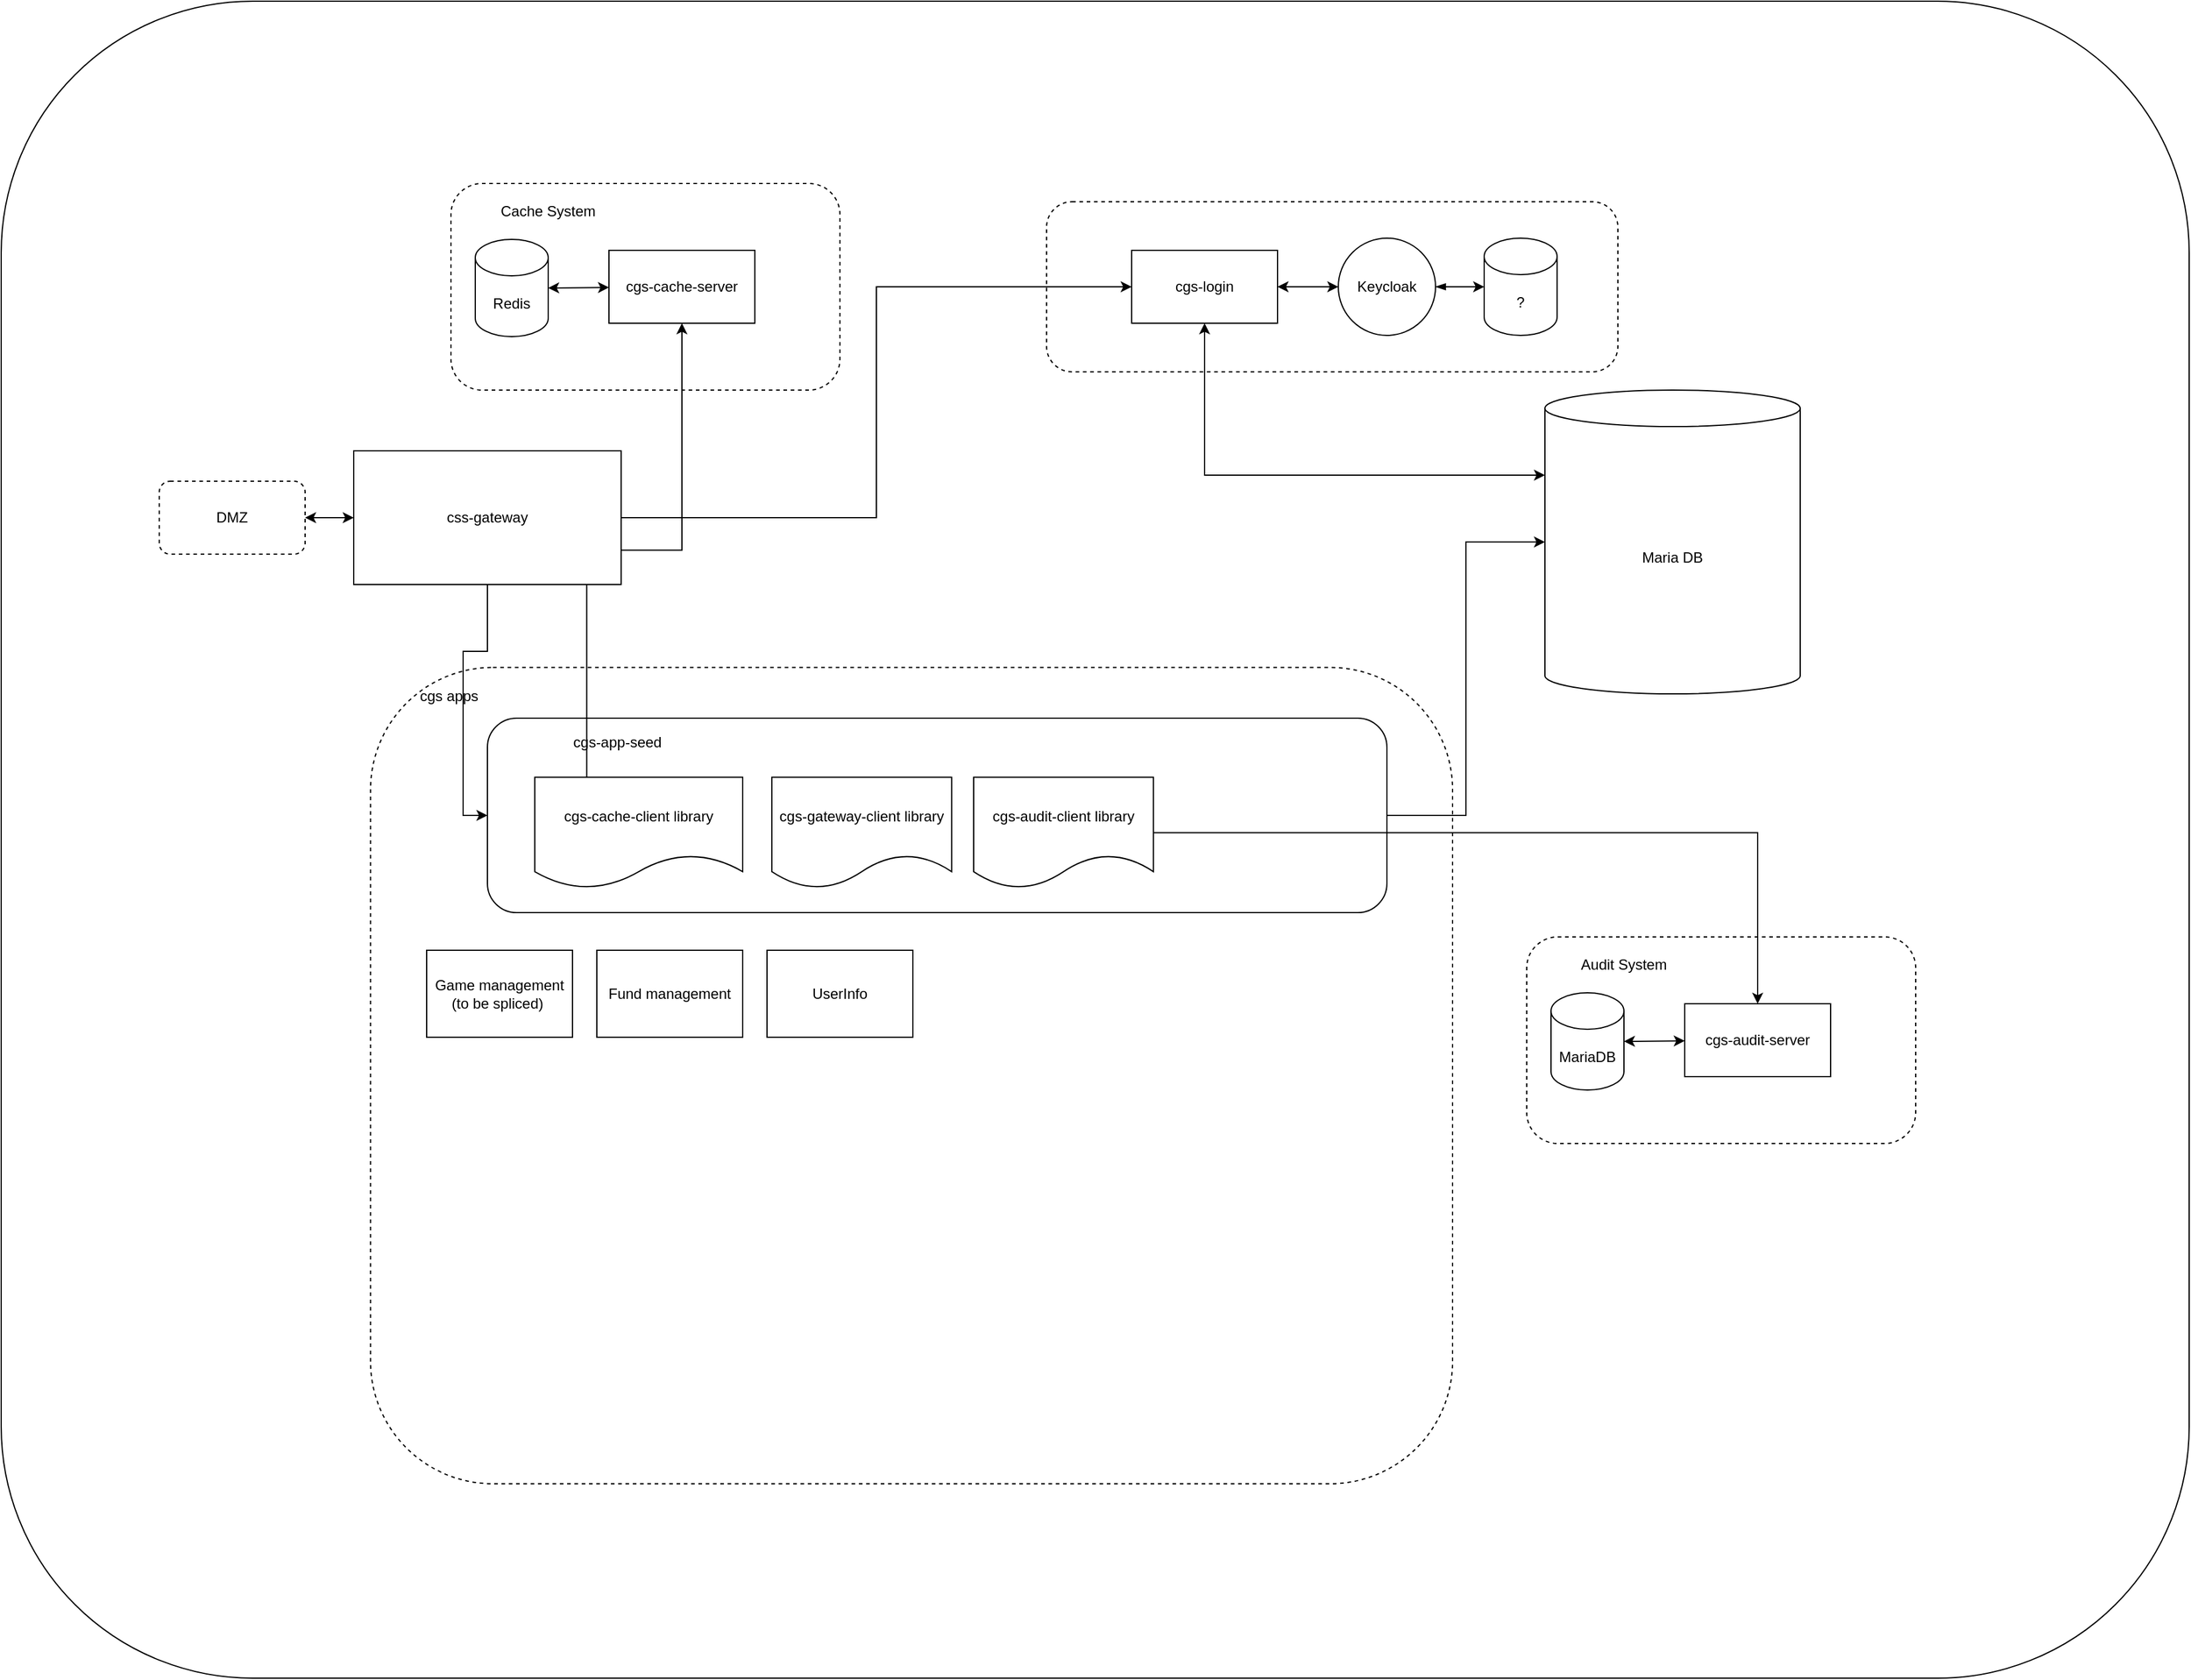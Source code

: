 <mxfile version="23.1.1" type="github">
  <diagram name="Page-1" id="SeCwqlmR22i1hAEwZQBu">
    <mxGraphModel dx="2103" dy="2238" grid="1" gridSize="10" guides="1" tooltips="1" connect="1" arrows="1" fold="1" page="1" pageScale="1" pageWidth="827" pageHeight="1169" math="0" shadow="0">
      <root>
        <mxCell id="0" />
        <mxCell id="1" parent="0" />
        <mxCell id="2Ev7zoqdlqUbOZQc-U9r-55" value="" style="rounded=1;whiteSpace=wrap;html=1;" vertex="1" parent="1">
          <mxGeometry x="-220" y="-130" width="1800" height="1380" as="geometry" />
        </mxCell>
        <mxCell id="2Ev7zoqdlqUbOZQc-U9r-3" value="" style="group" vertex="1" connectable="0" parent="1">
          <mxGeometry x="150" y="20" width="320" height="170" as="geometry" />
        </mxCell>
        <mxCell id="2Ev7zoqdlqUbOZQc-U9r-19" value="" style="group" vertex="1" connectable="0" parent="2Ev7zoqdlqUbOZQc-U9r-3">
          <mxGeometry width="320" height="170" as="geometry" />
        </mxCell>
        <mxCell id="2Ev7zoqdlqUbOZQc-U9r-1" value="" style="rounded=1;whiteSpace=wrap;html=1;dashed=1;" vertex="1" parent="2Ev7zoqdlqUbOZQc-U9r-19">
          <mxGeometry width="320" height="170" as="geometry" />
        </mxCell>
        <mxCell id="2Ev7zoqdlqUbOZQc-U9r-2" value="Cache System" style="text;html=1;strokeColor=none;fillColor=none;align=center;verticalAlign=middle;whiteSpace=wrap;rounded=0;" vertex="1" parent="2Ev7zoqdlqUbOZQc-U9r-19">
          <mxGeometry width="160" height="46.364" as="geometry" />
        </mxCell>
        <mxCell id="2Ev7zoqdlqUbOZQc-U9r-4" value="Redis" style="shape=cylinder3;whiteSpace=wrap;html=1;boundedLbl=1;backgroundOutline=1;size=15;" vertex="1" parent="2Ev7zoqdlqUbOZQc-U9r-19">
          <mxGeometry x="20" y="46" width="60" height="80" as="geometry" />
        </mxCell>
        <mxCell id="2Ev7zoqdlqUbOZQc-U9r-5" value="cgs-cache-server" style="rounded=0;whiteSpace=wrap;html=1;" vertex="1" parent="2Ev7zoqdlqUbOZQc-U9r-19">
          <mxGeometry x="130" y="55" width="120" height="60" as="geometry" />
        </mxCell>
        <mxCell id="2Ev7zoqdlqUbOZQc-U9r-6" style="rounded=0;orthogonalLoop=1;jettySize=auto;html=1;entryX=1;entryY=0.5;entryDx=0;entryDy=0;entryPerimeter=0;startArrow=classic;startFill=1;" edge="1" parent="2Ev7zoqdlqUbOZQc-U9r-19" source="2Ev7zoqdlqUbOZQc-U9r-5" target="2Ev7zoqdlqUbOZQc-U9r-4">
          <mxGeometry relative="1" as="geometry" />
        </mxCell>
        <mxCell id="2Ev7zoqdlqUbOZQc-U9r-9" value="" style="group" vertex="1" connectable="0" parent="1">
          <mxGeometry x="1035" y="640" width="320" height="170" as="geometry" />
        </mxCell>
        <mxCell id="2Ev7zoqdlqUbOZQc-U9r-10" value="" style="rounded=1;whiteSpace=wrap;html=1;dashed=1;" vertex="1" parent="2Ev7zoqdlqUbOZQc-U9r-9">
          <mxGeometry width="320" height="170" as="geometry" />
        </mxCell>
        <mxCell id="2Ev7zoqdlqUbOZQc-U9r-11" value="Audit System" style="text;html=1;strokeColor=none;fillColor=none;align=center;verticalAlign=middle;whiteSpace=wrap;rounded=0;" vertex="1" parent="2Ev7zoqdlqUbOZQc-U9r-9">
          <mxGeometry width="160" height="46.364" as="geometry" />
        </mxCell>
        <mxCell id="2Ev7zoqdlqUbOZQc-U9r-12" value="MariaDB" style="shape=cylinder3;whiteSpace=wrap;html=1;boundedLbl=1;backgroundOutline=1;size=15;" vertex="1" parent="2Ev7zoqdlqUbOZQc-U9r-9">
          <mxGeometry x="20" y="46" width="60" height="80" as="geometry" />
        </mxCell>
        <mxCell id="2Ev7zoqdlqUbOZQc-U9r-13" value="cgs-audit-server" style="rounded=0;whiteSpace=wrap;html=1;" vertex="1" parent="2Ev7zoqdlqUbOZQc-U9r-9">
          <mxGeometry x="130" y="55" width="120" height="60" as="geometry" />
        </mxCell>
        <mxCell id="2Ev7zoqdlqUbOZQc-U9r-14" style="rounded=0;orthogonalLoop=1;jettySize=auto;html=1;entryX=1;entryY=0.5;entryDx=0;entryDy=0;entryPerimeter=0;startArrow=classic;startFill=1;" edge="1" parent="2Ev7zoqdlqUbOZQc-U9r-9" source="2Ev7zoqdlqUbOZQc-U9r-13" target="2Ev7zoqdlqUbOZQc-U9r-12">
          <mxGeometry relative="1" as="geometry" />
        </mxCell>
        <mxCell id="2Ev7zoqdlqUbOZQc-U9r-17" value="" style="group" vertex="1" connectable="0" parent="1">
          <mxGeometry x="100" y="460" width="874" height="630" as="geometry" />
        </mxCell>
        <mxCell id="2Ev7zoqdlqUbOZQc-U9r-40" value="" style="rounded=1;whiteSpace=wrap;html=1;dashed=1;" vertex="1" parent="2Ev7zoqdlqUbOZQc-U9r-17">
          <mxGeometry x="-16.19" y="-41.77" width="890.19" height="671.77" as="geometry" />
        </mxCell>
        <mxCell id="2Ev7zoqdlqUbOZQc-U9r-41" value="" style="group" vertex="1" connectable="0" parent="2Ev7zoqdlqUbOZQc-U9r-17">
          <mxGeometry x="80" width="740" height="160" as="geometry" />
        </mxCell>
        <mxCell id="2Ev7zoqdlqUbOZQc-U9r-15" value="" style="rounded=1;whiteSpace=wrap;html=1;" vertex="1" parent="2Ev7zoqdlqUbOZQc-U9r-41">
          <mxGeometry width="740" height="160.0" as="geometry" />
        </mxCell>
        <mxCell id="2Ev7zoqdlqUbOZQc-U9r-16" value="cgs-app-seed" style="text;html=1;strokeColor=none;fillColor=none;align=center;verticalAlign=middle;whiteSpace=wrap;rounded=0;" vertex="1" parent="2Ev7zoqdlqUbOZQc-U9r-41">
          <mxGeometry y="2.857" width="214.211" height="34.286" as="geometry" />
        </mxCell>
        <mxCell id="2Ev7zoqdlqUbOZQc-U9r-22" value="cgs-cache-client library" style="shape=document;whiteSpace=wrap;html=1;boundedLbl=1;" vertex="1" parent="2Ev7zoqdlqUbOZQc-U9r-41">
          <mxGeometry x="38.95" y="48.57" width="171.05" height="91.43" as="geometry" />
        </mxCell>
        <mxCell id="2Ev7zoqdlqUbOZQc-U9r-23" value="cgs-audit-client library" style="shape=document;whiteSpace=wrap;html=1;boundedLbl=1;" vertex="1" parent="2Ev7zoqdlqUbOZQc-U9r-41">
          <mxGeometry x="400" y="48.57" width="147.89" height="91.43" as="geometry" />
        </mxCell>
        <mxCell id="2Ev7zoqdlqUbOZQc-U9r-54" value="cgs-gateway-client library" style="shape=document;whiteSpace=wrap;html=1;boundedLbl=1;" vertex="1" parent="2Ev7zoqdlqUbOZQc-U9r-41">
          <mxGeometry x="234" y="48.57" width="147.89" height="91.43" as="geometry" />
        </mxCell>
        <mxCell id="2Ev7zoqdlqUbOZQc-U9r-42" value="cgs apps" style="text;html=1;strokeColor=none;fillColor=none;align=center;verticalAlign=middle;whiteSpace=wrap;rounded=0;" vertex="1" parent="2Ev7zoqdlqUbOZQc-U9r-17">
          <mxGeometry y="-35.806" width="97.111" height="35.806" as="geometry" />
        </mxCell>
        <mxCell id="2Ev7zoqdlqUbOZQc-U9r-43" value="Game management (to be spliced)&amp;nbsp;" style="rounded=0;whiteSpace=wrap;html=1;" vertex="1" parent="2Ev7zoqdlqUbOZQc-U9r-17">
          <mxGeometry x="30" y="190.968" width="120" height="71.613" as="geometry" />
        </mxCell>
        <mxCell id="2Ev7zoqdlqUbOZQc-U9r-44" value="Fund management" style="rounded=0;whiteSpace=wrap;html=1;" vertex="1" parent="2Ev7zoqdlqUbOZQc-U9r-17">
          <mxGeometry x="170" y="190.968" width="120" height="71.613" as="geometry" />
        </mxCell>
        <mxCell id="2Ev7zoqdlqUbOZQc-U9r-45" value="UserInfo" style="rounded=0;whiteSpace=wrap;html=1;" vertex="1" parent="2Ev7zoqdlqUbOZQc-U9r-17">
          <mxGeometry x="310" y="190.968" width="120" height="71.613" as="geometry" />
        </mxCell>
        <mxCell id="2Ev7zoqdlqUbOZQc-U9r-24" style="edgeStyle=orthogonalEdgeStyle;rounded=0;orthogonalLoop=1;jettySize=auto;html=1;exitX=0.25;exitY=0;exitDx=0;exitDy=0;entryX=0.5;entryY=1;entryDx=0;entryDy=0;" edge="1" parent="1" source="2Ev7zoqdlqUbOZQc-U9r-22" target="2Ev7zoqdlqUbOZQc-U9r-5">
          <mxGeometry relative="1" as="geometry" />
        </mxCell>
        <mxCell id="2Ev7zoqdlqUbOZQc-U9r-25" style="edgeStyle=orthogonalEdgeStyle;rounded=0;orthogonalLoop=1;jettySize=auto;html=1;" edge="1" parent="1" source="2Ev7zoqdlqUbOZQc-U9r-23" target="2Ev7zoqdlqUbOZQc-U9r-13">
          <mxGeometry relative="1" as="geometry" />
        </mxCell>
        <mxCell id="2Ev7zoqdlqUbOZQc-U9r-33" value="" style="group" vertex="1" connectable="0" parent="1">
          <mxGeometry x="640" y="35" width="470" height="140" as="geometry" />
        </mxCell>
        <mxCell id="2Ev7zoqdlqUbOZQc-U9r-26" value="" style="rounded=1;whiteSpace=wrap;html=1;dashed=1;" vertex="1" parent="2Ev7zoqdlqUbOZQc-U9r-33">
          <mxGeometry width="470" height="140" as="geometry" />
        </mxCell>
        <mxCell id="2Ev7zoqdlqUbOZQc-U9r-27" value="?" style="shape=cylinder3;whiteSpace=wrap;html=1;boundedLbl=1;backgroundOutline=1;size=15;" vertex="1" parent="2Ev7zoqdlqUbOZQc-U9r-33">
          <mxGeometry x="360" y="30" width="60" height="80" as="geometry" />
        </mxCell>
        <mxCell id="2Ev7zoqdlqUbOZQc-U9r-29" value="Keycloak" style="ellipse;whiteSpace=wrap;html=1;aspect=fixed;" vertex="1" parent="2Ev7zoqdlqUbOZQc-U9r-33">
          <mxGeometry x="240" y="30" width="80" height="80" as="geometry" />
        </mxCell>
        <mxCell id="2Ev7zoqdlqUbOZQc-U9r-31" value="cgs-login" style="rounded=0;whiteSpace=wrap;html=1;" vertex="1" parent="2Ev7zoqdlqUbOZQc-U9r-33">
          <mxGeometry x="70" y="40" width="120" height="60" as="geometry" />
        </mxCell>
        <mxCell id="2Ev7zoqdlqUbOZQc-U9r-30" style="edgeStyle=orthogonalEdgeStyle;rounded=0;orthogonalLoop=1;jettySize=auto;html=1;entryX=0;entryY=0.5;entryDx=0;entryDy=0;entryPerimeter=0;startArrow=blockThin;startFill=1;" edge="1" parent="2Ev7zoqdlqUbOZQc-U9r-33" source="2Ev7zoqdlqUbOZQc-U9r-29" target="2Ev7zoqdlqUbOZQc-U9r-27">
          <mxGeometry relative="1" as="geometry" />
        </mxCell>
        <mxCell id="2Ev7zoqdlqUbOZQc-U9r-32" style="edgeStyle=orthogonalEdgeStyle;rounded=0;orthogonalLoop=1;jettySize=auto;html=1;exitX=1;exitY=0.5;exitDx=0;exitDy=0;entryX=0;entryY=0.5;entryDx=0;entryDy=0;startArrow=classic;startFill=1;" edge="1" parent="2Ev7zoqdlqUbOZQc-U9r-33" source="2Ev7zoqdlqUbOZQc-U9r-31" target="2Ev7zoqdlqUbOZQc-U9r-29">
          <mxGeometry relative="1" as="geometry" />
        </mxCell>
        <mxCell id="2Ev7zoqdlqUbOZQc-U9r-36" style="edgeStyle=orthogonalEdgeStyle;rounded=0;orthogonalLoop=1;jettySize=auto;html=1;entryX=0;entryY=0.5;entryDx=0;entryDy=0;" edge="1" parent="1" source="2Ev7zoqdlqUbOZQc-U9r-35" target="2Ev7zoqdlqUbOZQc-U9r-31">
          <mxGeometry relative="1" as="geometry" />
        </mxCell>
        <mxCell id="2Ev7zoqdlqUbOZQc-U9r-37" style="edgeStyle=orthogonalEdgeStyle;rounded=0;orthogonalLoop=1;jettySize=auto;html=1;entryX=0;entryY=0.5;entryDx=0;entryDy=0;" edge="1" parent="1" source="2Ev7zoqdlqUbOZQc-U9r-35" target="2Ev7zoqdlqUbOZQc-U9r-15">
          <mxGeometry relative="1" as="geometry" />
        </mxCell>
        <mxCell id="2Ev7zoqdlqUbOZQc-U9r-35" value="css-gateway" style="rounded=0;whiteSpace=wrap;html=1;" vertex="1" parent="1">
          <mxGeometry x="70" y="240" width="220" height="110" as="geometry" />
        </mxCell>
        <mxCell id="2Ev7zoqdlqUbOZQc-U9r-39" style="edgeStyle=orthogonalEdgeStyle;rounded=0;orthogonalLoop=1;jettySize=auto;html=1;entryX=0;entryY=0.5;entryDx=0;entryDy=0;startArrow=classic;startFill=1;" edge="1" parent="1" source="2Ev7zoqdlqUbOZQc-U9r-38" target="2Ev7zoqdlqUbOZQc-U9r-35">
          <mxGeometry relative="1" as="geometry" />
        </mxCell>
        <mxCell id="2Ev7zoqdlqUbOZQc-U9r-38" value="DMZ" style="rounded=1;whiteSpace=wrap;html=1;dashed=1;" vertex="1" parent="1">
          <mxGeometry x="-90" y="265" width="120" height="60" as="geometry" />
        </mxCell>
        <mxCell id="2Ev7zoqdlqUbOZQc-U9r-47" style="edgeStyle=orthogonalEdgeStyle;rounded=0;orthogonalLoop=1;jettySize=auto;html=1;entryX=1;entryY=0.5;entryDx=0;entryDy=0;startArrow=classic;startFill=1;endArrow=none;endFill=0;" edge="1" parent="1" source="2Ev7zoqdlqUbOZQc-U9r-46" target="2Ev7zoqdlqUbOZQc-U9r-15">
          <mxGeometry relative="1" as="geometry" />
        </mxCell>
        <mxCell id="2Ev7zoqdlqUbOZQc-U9r-46" value="Maria DB" style="shape=cylinder3;whiteSpace=wrap;html=1;boundedLbl=1;backgroundOutline=1;size=15;" vertex="1" parent="1">
          <mxGeometry x="1050" y="190" width="210" height="250" as="geometry" />
        </mxCell>
        <mxCell id="2Ev7zoqdlqUbOZQc-U9r-53" style="edgeStyle=orthogonalEdgeStyle;rounded=0;orthogonalLoop=1;jettySize=auto;html=1;exitX=0.5;exitY=1;exitDx=0;exitDy=0;entryX=0;entryY=0;entryDx=0;entryDy=70;entryPerimeter=0;startArrow=classic;startFill=1;" edge="1" parent="1" source="2Ev7zoqdlqUbOZQc-U9r-31" target="2Ev7zoqdlqUbOZQc-U9r-46">
          <mxGeometry relative="1" as="geometry" />
        </mxCell>
      </root>
    </mxGraphModel>
  </diagram>
</mxfile>
